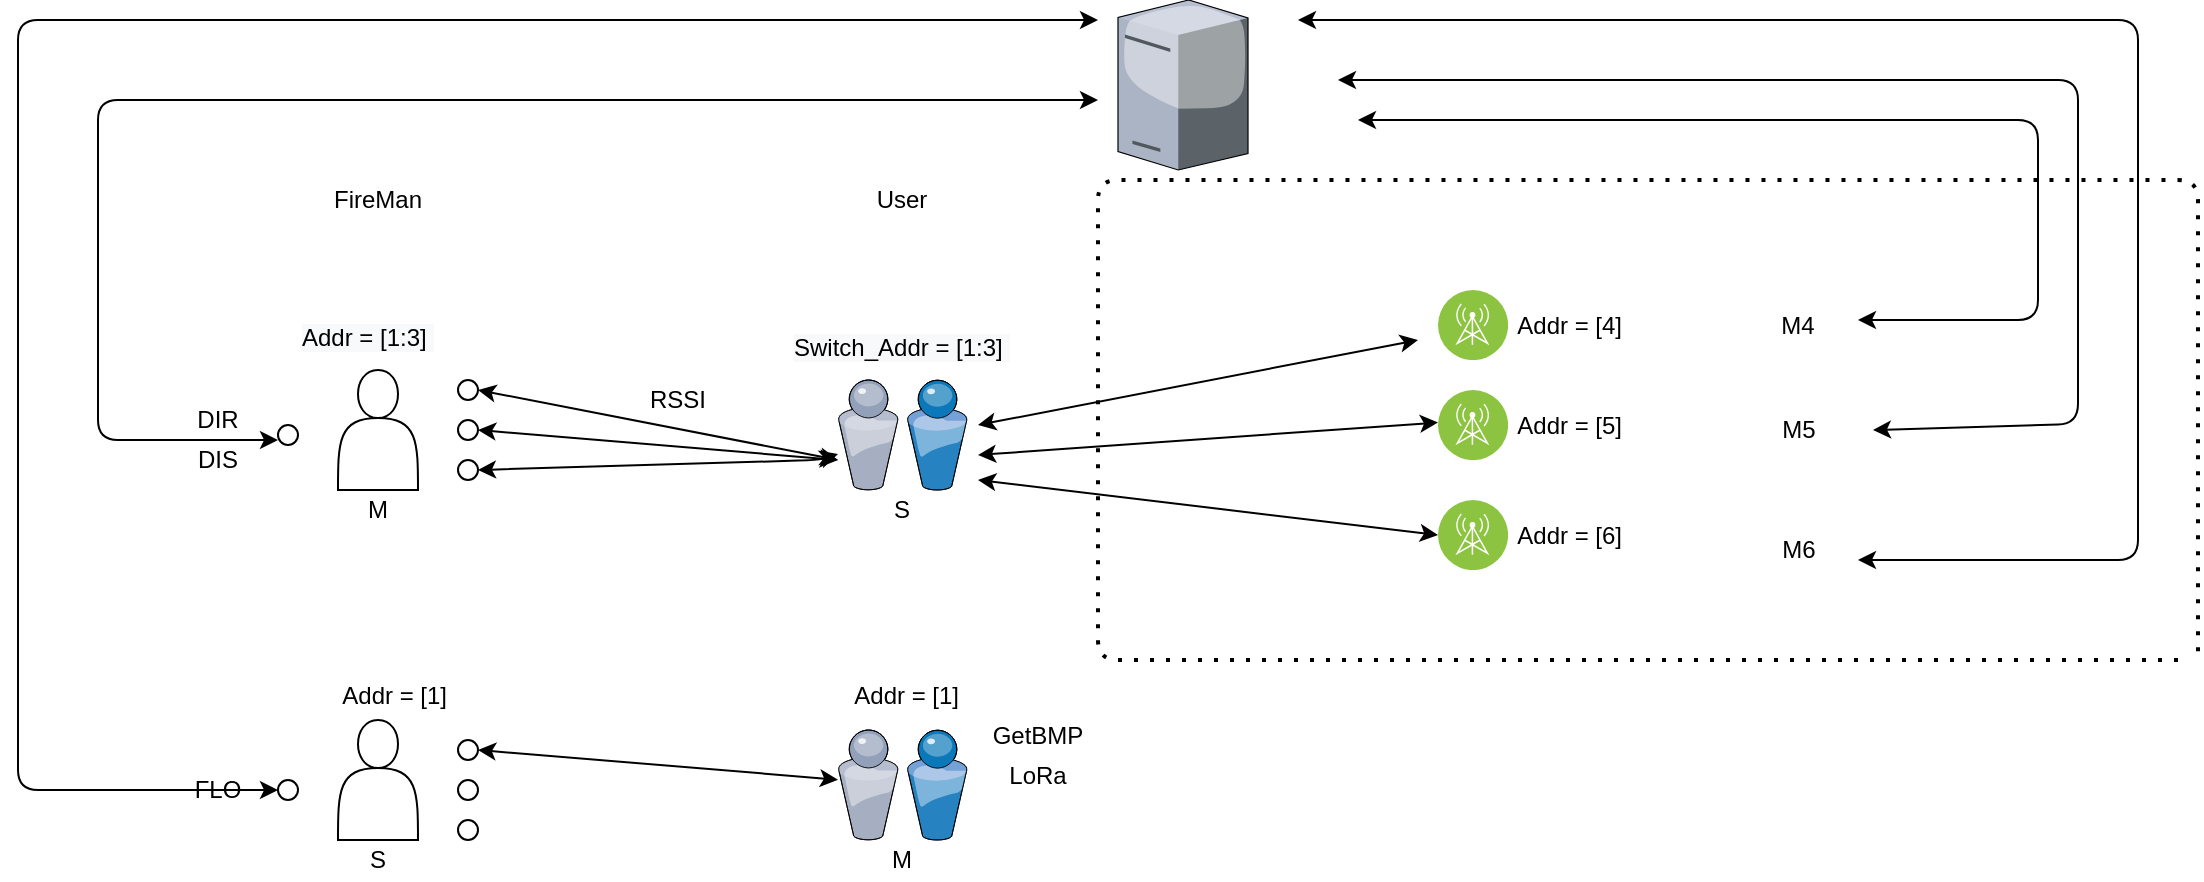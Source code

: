 <mxfile version="13.6.4" type="device"><diagram id="sH4FzX_UdfzbiS_p_6c1" name="Page-1"><mxGraphModel dx="1481" dy="666" grid="1" gridSize="10" guides="1" tooltips="1" connect="1" arrows="1" fold="1" page="1" pageScale="1" pageWidth="4681" pageHeight="3300" math="0" shadow="0"><root><mxCell id="0"/><mxCell id="1" parent="0"/><mxCell id="N9xhB7hTkc1Pt_U4Nv-k-1" value="" style="shape=actor;whiteSpace=wrap;html=1;" vertex="1" parent="1"><mxGeometry x="180" y="245" width="40" height="60" as="geometry"/></mxCell><mxCell id="N9xhB7hTkc1Pt_U4Nv-k-2" value="" style="verticalLabelPosition=bottom;aspect=fixed;html=1;verticalAlign=top;strokeColor=none;align=center;outlineConnect=0;shape=mxgraph.citrix.users;" vertex="1" parent="1"><mxGeometry x="430" y="250" width="64.5" height="55" as="geometry"/></mxCell><mxCell id="N9xhB7hTkc1Pt_U4Nv-k-3" value="" style="ellipse;whiteSpace=wrap;html=1;aspect=fixed;" vertex="1" parent="1"><mxGeometry x="240" y="250" width="10" height="10" as="geometry"/></mxCell><mxCell id="N9xhB7hTkc1Pt_U4Nv-k-4" value="" style="ellipse;whiteSpace=wrap;html=1;aspect=fixed;" vertex="1" parent="1"><mxGeometry x="240" y="270" width="10" height="10" as="geometry"/></mxCell><mxCell id="N9xhB7hTkc1Pt_U4Nv-k-5" value="" style="ellipse;whiteSpace=wrap;html=1;aspect=fixed;" vertex="1" parent="1"><mxGeometry x="240" y="290" width="10" height="10" as="geometry"/></mxCell><mxCell id="N9xhB7hTkc1Pt_U4Nv-k-6" value="" style="ellipse;whiteSpace=wrap;html=1;aspect=fixed;" vertex="1" parent="1"><mxGeometry x="150" y="272.5" width="10" height="10" as="geometry"/></mxCell><mxCell id="N9xhB7hTkc1Pt_U4Nv-k-7" value="" style="endArrow=classic;startArrow=classic;html=1;exitX=1;exitY=0.5;exitDx=0;exitDy=0;" edge="1" parent="1" source="N9xhB7hTkc1Pt_U4Nv-k-3"><mxGeometry width="50" height="50" relative="1" as="geometry"><mxPoint x="250" y="252.5" as="sourcePoint"/><mxPoint x="430" y="290" as="targetPoint"/></mxGeometry></mxCell><mxCell id="N9xhB7hTkc1Pt_U4Nv-k-8" value="FireMan" style="text;html=1;strokeColor=none;fillColor=none;align=center;verticalAlign=middle;whiteSpace=wrap;rounded=0;" vertex="1" parent="1"><mxGeometry x="180" y="150" width="40" height="20" as="geometry"/></mxCell><mxCell id="N9xhB7hTkc1Pt_U4Nv-k-9" value="User" style="text;html=1;strokeColor=none;fillColor=none;align=center;verticalAlign=middle;whiteSpace=wrap;rounded=0;" vertex="1" parent="1"><mxGeometry x="442.25" y="150" width="40" height="20" as="geometry"/></mxCell><mxCell id="N9xhB7hTkc1Pt_U4Nv-k-11" value="" style="endArrow=classic;startArrow=classic;html=1;exitX=1;exitY=0.5;exitDx=0;exitDy=0;" edge="1" parent="1" source="N9xhB7hTkc1Pt_U4Nv-k-4"><mxGeometry width="50" height="50" relative="1" as="geometry"><mxPoint x="430" y="330" as="sourcePoint"/><mxPoint x="430" y="290" as="targetPoint"/></mxGeometry></mxCell><mxCell id="N9xhB7hTkc1Pt_U4Nv-k-12" value="" style="endArrow=classic;startArrow=classic;html=1;exitX=1;exitY=0.5;exitDx=0;exitDy=0;" edge="1" parent="1" source="N9xhB7hTkc1Pt_U4Nv-k-5" target="N9xhB7hTkc1Pt_U4Nv-k-2"><mxGeometry width="50" height="50" relative="1" as="geometry"><mxPoint x="430" y="330" as="sourcePoint"/><mxPoint x="480" y="280" as="targetPoint"/><Array as="points"><mxPoint x="420" y="290"/></Array></mxGeometry></mxCell><mxCell id="N9xhB7hTkc1Pt_U4Nv-k-13" value="DIR" style="text;html=1;strokeColor=none;fillColor=none;align=center;verticalAlign=middle;whiteSpace=wrap;rounded=0;" vertex="1" parent="1"><mxGeometry x="100" y="260" width="40" height="20" as="geometry"/></mxCell><mxCell id="N9xhB7hTkc1Pt_U4Nv-k-15" value="" style="shape=actor;whiteSpace=wrap;html=1;" vertex="1" parent="1"><mxGeometry x="180" y="420" width="40" height="60" as="geometry"/></mxCell><mxCell id="N9xhB7hTkc1Pt_U4Nv-k-16" value="" style="verticalLabelPosition=bottom;aspect=fixed;html=1;verticalAlign=top;strokeColor=none;align=center;outlineConnect=0;shape=mxgraph.citrix.users;" vertex="1" parent="1"><mxGeometry x="430" y="425" width="64.5" height="55" as="geometry"/></mxCell><mxCell id="N9xhB7hTkc1Pt_U4Nv-k-17" value="" style="ellipse;whiteSpace=wrap;html=1;aspect=fixed;" vertex="1" parent="1"><mxGeometry x="240" y="430" width="10" height="10" as="geometry"/></mxCell><mxCell id="N9xhB7hTkc1Pt_U4Nv-k-18" value="" style="ellipse;whiteSpace=wrap;html=1;aspect=fixed;" vertex="1" parent="1"><mxGeometry x="240" y="450" width="10" height="10" as="geometry"/></mxCell><mxCell id="N9xhB7hTkc1Pt_U4Nv-k-19" value="" style="ellipse;whiteSpace=wrap;html=1;aspect=fixed;" vertex="1" parent="1"><mxGeometry x="240" y="470" width="10" height="10" as="geometry"/></mxCell><mxCell id="N9xhB7hTkc1Pt_U4Nv-k-20" value="" style="ellipse;whiteSpace=wrap;html=1;aspect=fixed;" vertex="1" parent="1"><mxGeometry x="150" y="450" width="10" height="10" as="geometry"/></mxCell><mxCell id="N9xhB7hTkc1Pt_U4Nv-k-21" value="FLO" style="text;html=1;strokeColor=none;fillColor=none;align=center;verticalAlign=middle;whiteSpace=wrap;rounded=0;" vertex="1" parent="1"><mxGeometry x="100" y="445" width="40" height="20" as="geometry"/></mxCell><mxCell id="N9xhB7hTkc1Pt_U4Nv-k-23" value="LoRa" style="text;html=1;strokeColor=none;fillColor=none;align=center;verticalAlign=middle;whiteSpace=wrap;rounded=0;" vertex="1" parent="1"><mxGeometry x="510" y="437.5" width="40" height="20" as="geometry"/></mxCell><mxCell id="N9xhB7hTkc1Pt_U4Nv-k-26" value="M" style="text;html=1;strokeColor=none;fillColor=none;align=center;verticalAlign=middle;whiteSpace=wrap;rounded=0;" vertex="1" parent="1"><mxGeometry x="442.25" y="480" width="40" height="20" as="geometry"/></mxCell><mxCell id="N9xhB7hTkc1Pt_U4Nv-k-28" value="DIS" style="text;html=1;strokeColor=none;fillColor=none;align=center;verticalAlign=middle;whiteSpace=wrap;rounded=0;" vertex="1" parent="1"><mxGeometry x="100" y="280" width="40" height="20" as="geometry"/></mxCell><mxCell id="N9xhB7hTkc1Pt_U4Nv-k-29" value="S" style="text;html=1;strokeColor=none;fillColor=none;align=center;verticalAlign=middle;whiteSpace=wrap;rounded=0;" vertex="1" parent="1"><mxGeometry x="180" y="480" width="40" height="20" as="geometry"/></mxCell><mxCell id="N9xhB7hTkc1Pt_U4Nv-k-32" value="&lt;span style=&quot;color: rgb(0 , 0 , 0) ; font-family: &amp;#34;helvetica&amp;#34; ; font-size: 12px ; font-style: normal ; font-weight: 400 ; letter-spacing: normal ; text-align: center ; text-indent: 0px ; text-transform: none ; word-spacing: 0px ; background-color: rgb(248 , 249 , 250) ; display: inline ; float: none&quot;&gt;Addr = [1:3]&amp;nbsp;&lt;/span&gt;" style="text;whiteSpace=wrap;html=1;" vertex="1" parent="1"><mxGeometry x="160" y="215" width="80" height="30" as="geometry"/></mxCell><mxCell id="N9xhB7hTkc1Pt_U4Nv-k-34" value="Addr = [1]&amp;nbsp;" style="text;html=1;strokeColor=none;fillColor=none;align=center;verticalAlign=middle;whiteSpace=wrap;rounded=0;" vertex="1" parent="1"><mxGeometry x="150" y="397.5" width="120" height="20" as="geometry"/></mxCell><mxCell id="N9xhB7hTkc1Pt_U4Nv-k-35" value="Addr = [1]&amp;nbsp;" style="text;html=1;strokeColor=none;fillColor=none;align=center;verticalAlign=middle;whiteSpace=wrap;rounded=0;" vertex="1" parent="1"><mxGeometry x="431.62" y="397.5" width="68.38" height="20" as="geometry"/></mxCell><mxCell id="N9xhB7hTkc1Pt_U4Nv-k-38" value="" style="verticalLabelPosition=bottom;aspect=fixed;html=1;verticalAlign=top;strokeColor=none;align=center;outlineConnect=0;shape=mxgraph.citrix.tower_server;" vertex="1" parent="1"><mxGeometry x="570" y="60" width="65" height="85" as="geometry"/></mxCell><mxCell id="N9xhB7hTkc1Pt_U4Nv-k-39" value="" style="aspect=fixed;perimeter=ellipsePerimeter;html=1;align=center;shadow=0;dashed=0;fontColor=#4277BB;labelBackgroundColor=#ffffff;fontSize=12;spacingTop=3;image;image=img/lib/ibm/infrastructure/mobile_provider_network.svg;" vertex="1" parent="1"><mxGeometry x="730" y="205" width="35" height="35" as="geometry"/></mxCell><mxCell id="N9xhB7hTkc1Pt_U4Nv-k-40" value="" style="aspect=fixed;perimeter=ellipsePerimeter;html=1;align=center;shadow=0;dashed=0;fontColor=#4277BB;labelBackgroundColor=#ffffff;fontSize=12;spacingTop=3;image;image=img/lib/ibm/infrastructure/mobile_provider_network.svg;" vertex="1" parent="1"><mxGeometry x="730" y="255" width="35" height="35" as="geometry"/></mxCell><mxCell id="N9xhB7hTkc1Pt_U4Nv-k-41" value="" style="aspect=fixed;perimeter=ellipsePerimeter;html=1;align=center;shadow=0;dashed=0;fontColor=#4277BB;labelBackgroundColor=#ffffff;fontSize=12;spacingTop=3;image;image=img/lib/ibm/infrastructure/mobile_provider_network.svg;" vertex="1" parent="1"><mxGeometry x="730" y="310" width="35" height="35" as="geometry"/></mxCell><mxCell id="N9xhB7hTkc1Pt_U4Nv-k-42" value="Addr = [4]&amp;nbsp;" style="text;html=1;strokeColor=none;fillColor=none;align=center;verticalAlign=middle;whiteSpace=wrap;rounded=0;" vertex="1" parent="1"><mxGeometry x="760" y="212.5" width="75" height="20" as="geometry"/></mxCell><mxCell id="N9xhB7hTkc1Pt_U4Nv-k-43" value="Addr = [5]&amp;nbsp;" style="text;html=1;strokeColor=none;fillColor=none;align=center;verticalAlign=middle;whiteSpace=wrap;rounded=0;" vertex="1" parent="1"><mxGeometry x="760" y="262.5" width="75" height="20" as="geometry"/></mxCell><mxCell id="N9xhB7hTkc1Pt_U4Nv-k-44" value="Addr = [6]&amp;nbsp;" style="text;html=1;strokeColor=none;fillColor=none;align=center;verticalAlign=middle;whiteSpace=wrap;rounded=0;" vertex="1" parent="1"><mxGeometry x="760" y="313.75" width="75" height="27.5" as="geometry"/></mxCell><mxCell id="N9xhB7hTkc1Pt_U4Nv-k-45" value="M4" style="text;html=1;strokeColor=none;fillColor=none;align=center;verticalAlign=middle;whiteSpace=wrap;rounded=0;" vertex="1" parent="1"><mxGeometry x="890" y="212.5" width="40" height="20" as="geometry"/></mxCell><mxCell id="N9xhB7hTkc1Pt_U4Nv-k-46" value="M5" style="text;html=1;strokeColor=none;fillColor=none;align=center;verticalAlign=middle;whiteSpace=wrap;rounded=0;" vertex="1" parent="1"><mxGeometry x="872.5" y="265" width="75" height="20" as="geometry"/></mxCell><mxCell id="N9xhB7hTkc1Pt_U4Nv-k-47" value="M6" style="text;html=1;strokeColor=none;fillColor=none;align=center;verticalAlign=middle;whiteSpace=wrap;rounded=0;" vertex="1" parent="1"><mxGeometry x="872.5" y="325" width="75" height="20" as="geometry"/></mxCell><mxCell id="N9xhB7hTkc1Pt_U4Nv-k-56" value="" style="endArrow=classic;startArrow=classic;html=1;" edge="1" parent="1"><mxGeometry width="50" height="50" relative="1" as="geometry"><mxPoint x="150" y="280" as="sourcePoint"/><mxPoint x="560" y="110" as="targetPoint"/><Array as="points"><mxPoint x="60" y="280"/><mxPoint x="60" y="110"/></Array></mxGeometry></mxCell><mxCell id="N9xhB7hTkc1Pt_U4Nv-k-57" value="" style="endArrow=classic;startArrow=classic;html=1;entryX=0;entryY=0.5;entryDx=0;entryDy=0;" edge="1" parent="1" target="N9xhB7hTkc1Pt_U4Nv-k-20"><mxGeometry width="50" height="50" relative="1" as="geometry"><mxPoint x="560" y="70" as="sourcePoint"/><mxPoint x="560" y="330" as="targetPoint"/><Array as="points"><mxPoint x="20" y="70"/><mxPoint x="20" y="455"/><mxPoint x="110" y="455"/></Array></mxGeometry></mxCell><mxCell id="N9xhB7hTkc1Pt_U4Nv-k-58" value="" style="endArrow=classic;startArrow=classic;html=1;" edge="1" parent="1"><mxGeometry width="50" height="50" relative="1" as="geometry"><mxPoint x="940" y="340" as="sourcePoint"/><mxPoint x="660" y="70" as="targetPoint"/><Array as="points"><mxPoint x="1080" y="340"/><mxPoint x="1080" y="70"/></Array></mxGeometry></mxCell><mxCell id="N9xhB7hTkc1Pt_U4Nv-k-59" value="" style="endArrow=classic;startArrow=classic;html=1;exitX=1;exitY=0.5;exitDx=0;exitDy=0;" edge="1" parent="1" source="N9xhB7hTkc1Pt_U4Nv-k-46"><mxGeometry width="50" height="50" relative="1" as="geometry"><mxPoint x="510" y="380" as="sourcePoint"/><mxPoint x="680" y="100" as="targetPoint"/><Array as="points"><mxPoint x="1050" y="272"/><mxPoint x="1050" y="190"/><mxPoint x="1050" y="100"/></Array></mxGeometry></mxCell><mxCell id="N9xhB7hTkc1Pt_U4Nv-k-60" value="" style="endArrow=classic;startArrow=classic;html=1;" edge="1" parent="1"><mxGeometry width="50" height="50" relative="1" as="geometry"><mxPoint x="940" y="220" as="sourcePoint"/><mxPoint x="690" y="120" as="targetPoint"/><Array as="points"><mxPoint x="1030" y="220"/><mxPoint x="1030" y="120"/></Array></mxGeometry></mxCell><mxCell id="N9xhB7hTkc1Pt_U4Nv-k-61" value="&lt;span style=&quot;color: rgb(0 , 0 , 0) ; font-family: &amp;#34;helvetica&amp;#34; ; font-size: 12px ; font-style: normal ; font-weight: 400 ; letter-spacing: normal ; text-align: center ; text-indent: 0px ; text-transform: none ; word-spacing: 0px ; background-color: rgb(248 , 249 , 250) ; display: inline ; float: none&quot;&gt;Switch_Addr = [1:3]&amp;nbsp;&lt;/span&gt;" style="text;whiteSpace=wrap;html=1;" vertex="1" parent="1"><mxGeometry x="406.21" y="220" width="119.19" height="30" as="geometry"/></mxCell><mxCell id="N9xhB7hTkc1Pt_U4Nv-k-63" value="M" style="text;html=1;strokeColor=none;fillColor=none;align=center;verticalAlign=middle;whiteSpace=wrap;rounded=0;" vertex="1" parent="1"><mxGeometry x="180" y="305" width="40" height="20" as="geometry"/></mxCell><mxCell id="N9xhB7hTkc1Pt_U4Nv-k-64" value="S" style="text;html=1;strokeColor=none;fillColor=none;align=center;verticalAlign=middle;whiteSpace=wrap;rounded=0;" vertex="1" parent="1"><mxGeometry x="442.25" y="305" width="40" height="20" as="geometry"/></mxCell><mxCell id="N9xhB7hTkc1Pt_U4Nv-k-68" value="" style="endArrow=classic;startArrow=classic;html=1;exitX=0;exitY=0;exitDx=0;exitDy=0;" edge="1" parent="1"><mxGeometry width="50" height="50" relative="1" as="geometry"><mxPoint x="500" y="272.5" as="sourcePoint"/><mxPoint x="720" y="230" as="targetPoint"/></mxGeometry></mxCell><mxCell id="N9xhB7hTkc1Pt_U4Nv-k-69" value="" style="endArrow=classic;startArrow=classic;html=1;exitX=0;exitY=0.75;exitDx=0;exitDy=0;" edge="1" parent="1"><mxGeometry width="50" height="50" relative="1" as="geometry"><mxPoint x="500" y="287.5" as="sourcePoint"/><mxPoint x="730.0" y="271.25" as="targetPoint"/></mxGeometry></mxCell><mxCell id="N9xhB7hTkc1Pt_U4Nv-k-70" value="" style="endArrow=classic;startArrow=classic;html=1;entryX=0;entryY=0.5;entryDx=0;entryDy=0;" edge="1" parent="1" target="N9xhB7hTkc1Pt_U4Nv-k-41"><mxGeometry width="50" height="50" relative="1" as="geometry"><mxPoint x="500" y="300" as="sourcePoint"/><mxPoint x="740.0" y="250" as="targetPoint"/></mxGeometry></mxCell><mxCell id="N9xhB7hTkc1Pt_U4Nv-k-75" value="GetBMP" style="text;html=1;strokeColor=none;fillColor=none;align=center;verticalAlign=middle;whiteSpace=wrap;rounded=0;" vertex="1" parent="1"><mxGeometry x="510" y="417.5" width="40" height="20" as="geometry"/></mxCell><mxCell id="N9xhB7hTkc1Pt_U4Nv-k-77" value="" style="endArrow=none;dashed=1;html=1;dashPattern=1 3;strokeWidth=2;" edge="1" parent="1"><mxGeometry width="50" height="50" relative="1" as="geometry"><mxPoint x="1100" y="390" as="sourcePoint"/><mxPoint x="1110" y="390" as="targetPoint"/><Array as="points"><mxPoint x="560" y="390"/><mxPoint x="560" y="150"/><mxPoint x="1110" y="150"/></Array></mxGeometry></mxCell><mxCell id="N9xhB7hTkc1Pt_U4Nv-k-78" value="" style="endArrow=classic;startArrow=classic;html=1;exitX=1;exitY=0.5;exitDx=0;exitDy=0;" edge="1" parent="1" source="N9xhB7hTkc1Pt_U4Nv-k-17" target="N9xhB7hTkc1Pt_U4Nv-k-16"><mxGeometry width="50" height="50" relative="1" as="geometry"><mxPoint x="450" y="370" as="sourcePoint"/><mxPoint x="500" y="320" as="targetPoint"/></mxGeometry></mxCell><mxCell id="N9xhB7hTkc1Pt_U4Nv-k-80" value="RSSI" style="text;html=1;strokeColor=none;fillColor=none;align=center;verticalAlign=middle;whiteSpace=wrap;rounded=0;" vertex="1" parent="1"><mxGeometry x="330" y="250" width="40" height="20" as="geometry"/></mxCell></root></mxGraphModel></diagram></mxfile>